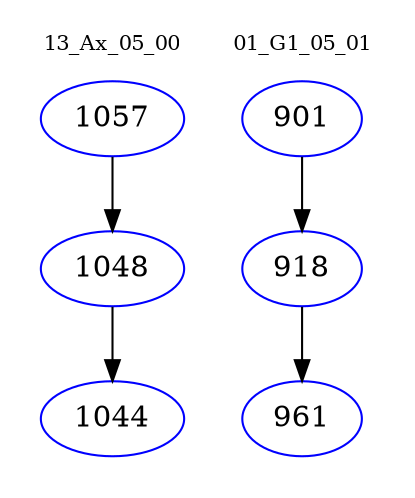 digraph{
subgraph cluster_0 {
color = white
label = "13_Ax_05_00";
fontsize=10;
T0_1057 [label="1057", color="blue"]
T0_1057 -> T0_1048 [color="black"]
T0_1048 [label="1048", color="blue"]
T0_1048 -> T0_1044 [color="black"]
T0_1044 [label="1044", color="blue"]
}
subgraph cluster_1 {
color = white
label = "01_G1_05_01";
fontsize=10;
T1_901 [label="901", color="blue"]
T1_901 -> T1_918 [color="black"]
T1_918 [label="918", color="blue"]
T1_918 -> T1_961 [color="black"]
T1_961 [label="961", color="blue"]
}
}
